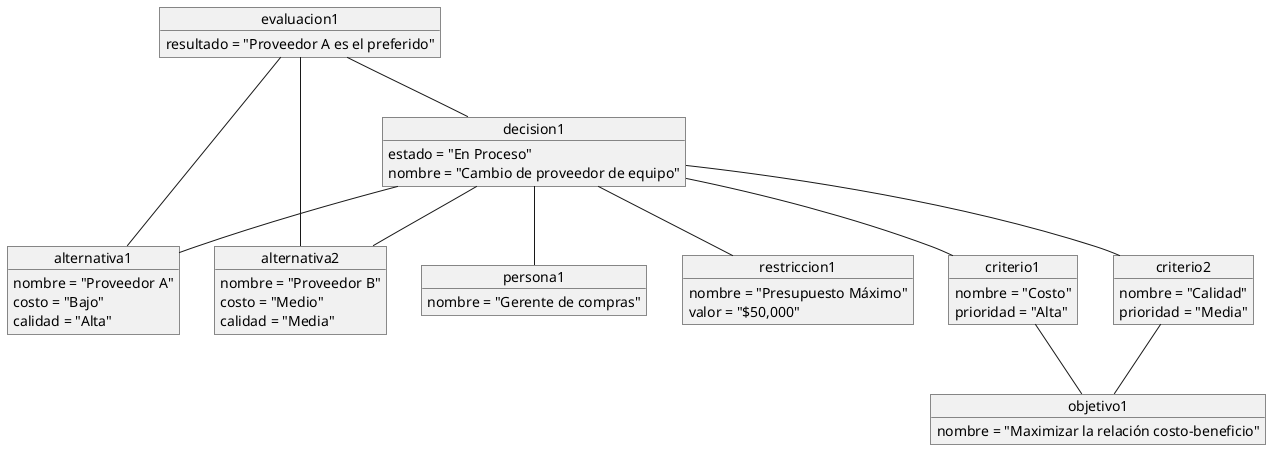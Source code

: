 @startuml
object decision1 {
    estado = "En Proceso"
    nombre = "Cambio de proveedor de equipo"
}

object alternativa1 {
    nombre = "Proveedor A"
    costo = "Bajo"
    calidad = "Alta"
}

object alternativa2 {
    nombre = "Proveedor B"
    costo = "Medio"
    calidad = "Media"
}

object criterio1 {
    nombre = "Costo"
    prioridad = "Alta"
}

object criterio2 {
    nombre = "Calidad"
    prioridad = "Media"
}

object persona1 {
    nombre = "Gerente de compras"
}

object objetivo1 {
    nombre = "Maximizar la relación costo-beneficio"
}

object restriccion1 {
    nombre = "Presupuesto Máximo"
    valor = "$50,000"
}

object evaluacion1 {
    resultado = "Proveedor A es el preferido"
}

decision1 -- alternativa1
decision1 -- alternativa2
decision1 -- criterio1
decision1 -- criterio2
decision1 -- persona1
criterio1 -- objetivo1
criterio2 -- objetivo1
decision1 -- restriccion1
evaluacion1 -- decision1
evaluacion1 -- alternativa1
evaluacion1 -- alternativa2
@enduml
